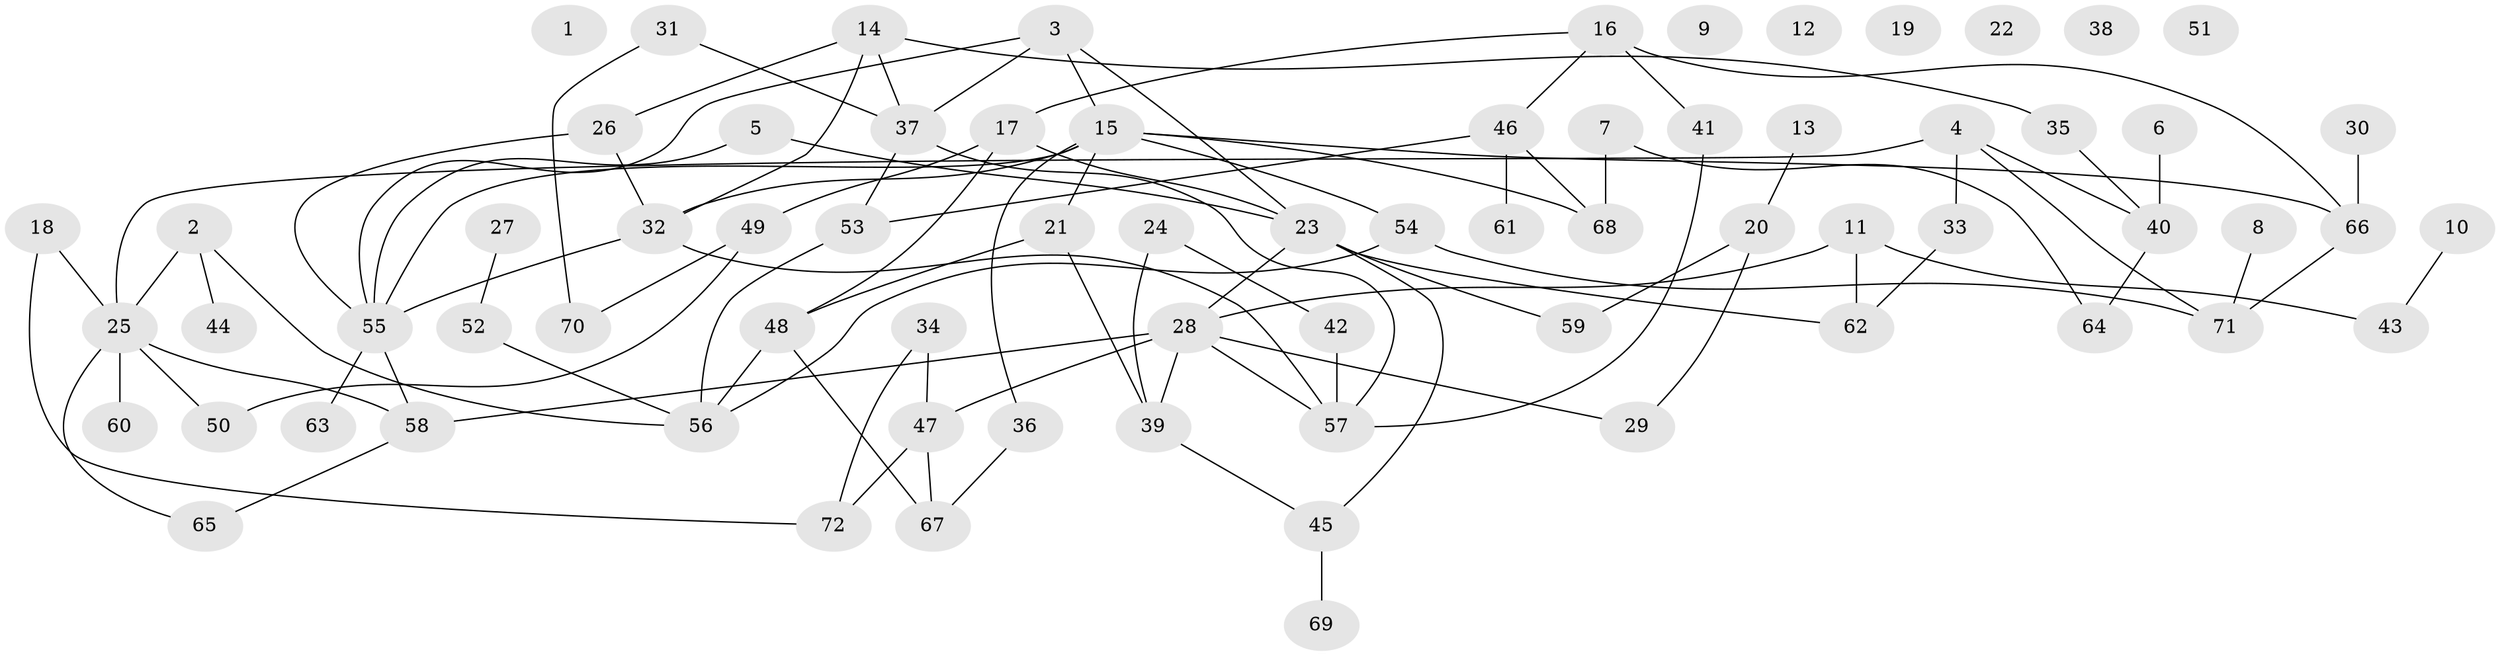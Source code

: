 // coarse degree distribution, {0: 0.14285714285714285, 8: 0.061224489795918366, 4: 0.10204081632653061, 6: 0.061224489795918366, 7: 0.02040816326530612, 1: 0.16326530612244897, 3: 0.08163265306122448, 2: 0.2653061224489796, 9: 0.02040816326530612, 5: 0.08163265306122448}
// Generated by graph-tools (version 1.1) at 2025/41/03/06/25 10:41:24]
// undirected, 72 vertices, 98 edges
graph export_dot {
graph [start="1"]
  node [color=gray90,style=filled];
  1;
  2;
  3;
  4;
  5;
  6;
  7;
  8;
  9;
  10;
  11;
  12;
  13;
  14;
  15;
  16;
  17;
  18;
  19;
  20;
  21;
  22;
  23;
  24;
  25;
  26;
  27;
  28;
  29;
  30;
  31;
  32;
  33;
  34;
  35;
  36;
  37;
  38;
  39;
  40;
  41;
  42;
  43;
  44;
  45;
  46;
  47;
  48;
  49;
  50;
  51;
  52;
  53;
  54;
  55;
  56;
  57;
  58;
  59;
  60;
  61;
  62;
  63;
  64;
  65;
  66;
  67;
  68;
  69;
  70;
  71;
  72;
  2 -- 25;
  2 -- 44;
  2 -- 56;
  3 -- 15;
  3 -- 23;
  3 -- 37;
  3 -- 55;
  4 -- 25;
  4 -- 33;
  4 -- 40;
  4 -- 71;
  5 -- 23;
  5 -- 55;
  6 -- 40;
  7 -- 64;
  7 -- 68;
  8 -- 71;
  10 -- 43;
  11 -- 28;
  11 -- 43;
  11 -- 62;
  13 -- 20;
  14 -- 26;
  14 -- 32;
  14 -- 35;
  14 -- 37;
  15 -- 21;
  15 -- 32;
  15 -- 36;
  15 -- 54;
  15 -- 55;
  15 -- 66;
  15 -- 68;
  16 -- 17;
  16 -- 41;
  16 -- 46;
  16 -- 66;
  17 -- 23;
  17 -- 48;
  17 -- 49;
  18 -- 25;
  18 -- 72;
  20 -- 29;
  20 -- 59;
  21 -- 39;
  21 -- 48;
  23 -- 28;
  23 -- 45;
  23 -- 59;
  23 -- 62;
  24 -- 39;
  24 -- 42;
  25 -- 50;
  25 -- 58;
  25 -- 60;
  25 -- 65;
  26 -- 32;
  26 -- 55;
  27 -- 52;
  28 -- 29;
  28 -- 39;
  28 -- 47;
  28 -- 57;
  28 -- 58;
  30 -- 66;
  31 -- 37;
  31 -- 70;
  32 -- 55;
  32 -- 57;
  33 -- 62;
  34 -- 47;
  34 -- 72;
  35 -- 40;
  36 -- 67;
  37 -- 53;
  37 -- 57;
  39 -- 45;
  40 -- 64;
  41 -- 57;
  42 -- 57;
  45 -- 69;
  46 -- 53;
  46 -- 61;
  46 -- 68;
  47 -- 67;
  47 -- 72;
  48 -- 56;
  48 -- 67;
  49 -- 50;
  49 -- 70;
  52 -- 56;
  53 -- 56;
  54 -- 56;
  54 -- 71;
  55 -- 58;
  55 -- 63;
  58 -- 65;
  66 -- 71;
}
